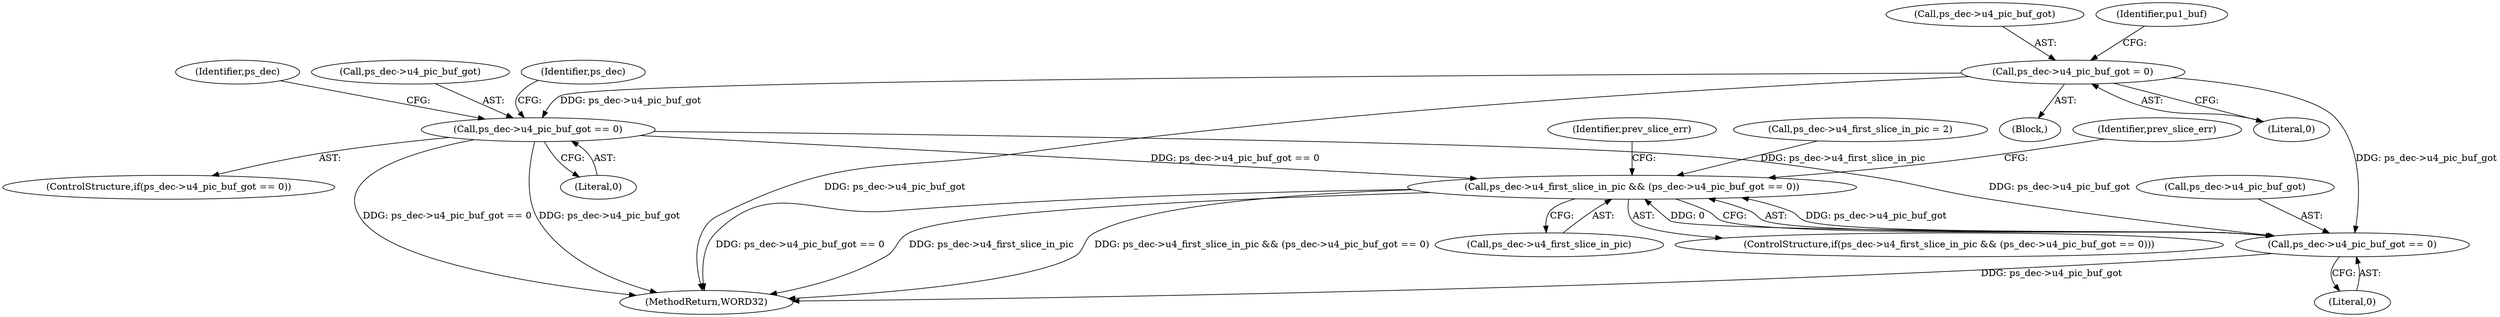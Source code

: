 digraph "0_Android_7554755536019e439433c515eeb44e701fb3bfb2@pointer" {
"1000965" [label="(Call,ps_dec->u4_pic_buf_got = 0)"];
"1001242" [label="(Call,ps_dec->u4_pic_buf_got == 0)"];
"1001505" [label="(Call,ps_dec->u4_first_slice_in_pic && (ps_dec->u4_pic_buf_got == 0))"];
"1001509" [label="(Call,ps_dec->u4_pic_buf_got == 0)"];
"1001269" [label="(Identifier,ps_dec)"];
"1000965" [label="(Call,ps_dec->u4_pic_buf_got = 0)"];
"1001519" [label="(Identifier,prev_slice_err)"];
"1000969" [label="(Literal,0)"];
"1000966" [label="(Call,ps_dec->u4_pic_buf_got)"];
"1001246" [label="(Literal,0)"];
"1001510" [label="(Call,ps_dec->u4_pic_buf_got)"];
"1001509" [label="(Call,ps_dec->u4_pic_buf_got == 0)"];
"1001505" [label="(Call,ps_dec->u4_first_slice_in_pic && (ps_dec->u4_pic_buf_got == 0))"];
"1001242" [label="(Call,ps_dec->u4_pic_buf_got == 0)"];
"1002142" [label="(MethodReturn,WORD32)"];
"1000151" [label="(Block,)"];
"1001515" [label="(Identifier,prev_slice_err)"];
"1001241" [label="(ControlStructure,if(ps_dec->u4_pic_buf_got == 0))"];
"1000974" [label="(Identifier,pu1_buf)"];
"1001243" [label="(Call,ps_dec->u4_pic_buf_got)"];
"1001506" [label="(Call,ps_dec->u4_first_slice_in_pic)"];
"1000928" [label="(Call,ps_dec->u4_first_slice_in_pic = 2)"];
"1001513" [label="(Literal,0)"];
"1001504" [label="(ControlStructure,if(ps_dec->u4_first_slice_in_pic && (ps_dec->u4_pic_buf_got == 0)))"];
"1001249" [label="(Identifier,ps_dec)"];
"1000965" -> "1000151"  [label="AST: "];
"1000965" -> "1000969"  [label="CFG: "];
"1000966" -> "1000965"  [label="AST: "];
"1000969" -> "1000965"  [label="AST: "];
"1000974" -> "1000965"  [label="CFG: "];
"1000965" -> "1002142"  [label="DDG: ps_dec->u4_pic_buf_got"];
"1000965" -> "1001242"  [label="DDG: ps_dec->u4_pic_buf_got"];
"1000965" -> "1001509"  [label="DDG: ps_dec->u4_pic_buf_got"];
"1001242" -> "1001241"  [label="AST: "];
"1001242" -> "1001246"  [label="CFG: "];
"1001243" -> "1001242"  [label="AST: "];
"1001246" -> "1001242"  [label="AST: "];
"1001249" -> "1001242"  [label="CFG: "];
"1001269" -> "1001242"  [label="CFG: "];
"1001242" -> "1002142"  [label="DDG: ps_dec->u4_pic_buf_got"];
"1001242" -> "1002142"  [label="DDG: ps_dec->u4_pic_buf_got == 0"];
"1001242" -> "1001505"  [label="DDG: ps_dec->u4_pic_buf_got == 0"];
"1001242" -> "1001509"  [label="DDG: ps_dec->u4_pic_buf_got"];
"1001505" -> "1001504"  [label="AST: "];
"1001505" -> "1001506"  [label="CFG: "];
"1001505" -> "1001509"  [label="CFG: "];
"1001506" -> "1001505"  [label="AST: "];
"1001509" -> "1001505"  [label="AST: "];
"1001515" -> "1001505"  [label="CFG: "];
"1001519" -> "1001505"  [label="CFG: "];
"1001505" -> "1002142"  [label="DDG: ps_dec->u4_pic_buf_got == 0"];
"1001505" -> "1002142"  [label="DDG: ps_dec->u4_first_slice_in_pic"];
"1001505" -> "1002142"  [label="DDG: ps_dec->u4_first_slice_in_pic && (ps_dec->u4_pic_buf_got == 0)"];
"1000928" -> "1001505"  [label="DDG: ps_dec->u4_first_slice_in_pic"];
"1001509" -> "1001505"  [label="DDG: ps_dec->u4_pic_buf_got"];
"1001509" -> "1001505"  [label="DDG: 0"];
"1001509" -> "1001513"  [label="CFG: "];
"1001510" -> "1001509"  [label="AST: "];
"1001513" -> "1001509"  [label="AST: "];
"1001509" -> "1002142"  [label="DDG: ps_dec->u4_pic_buf_got"];
}
